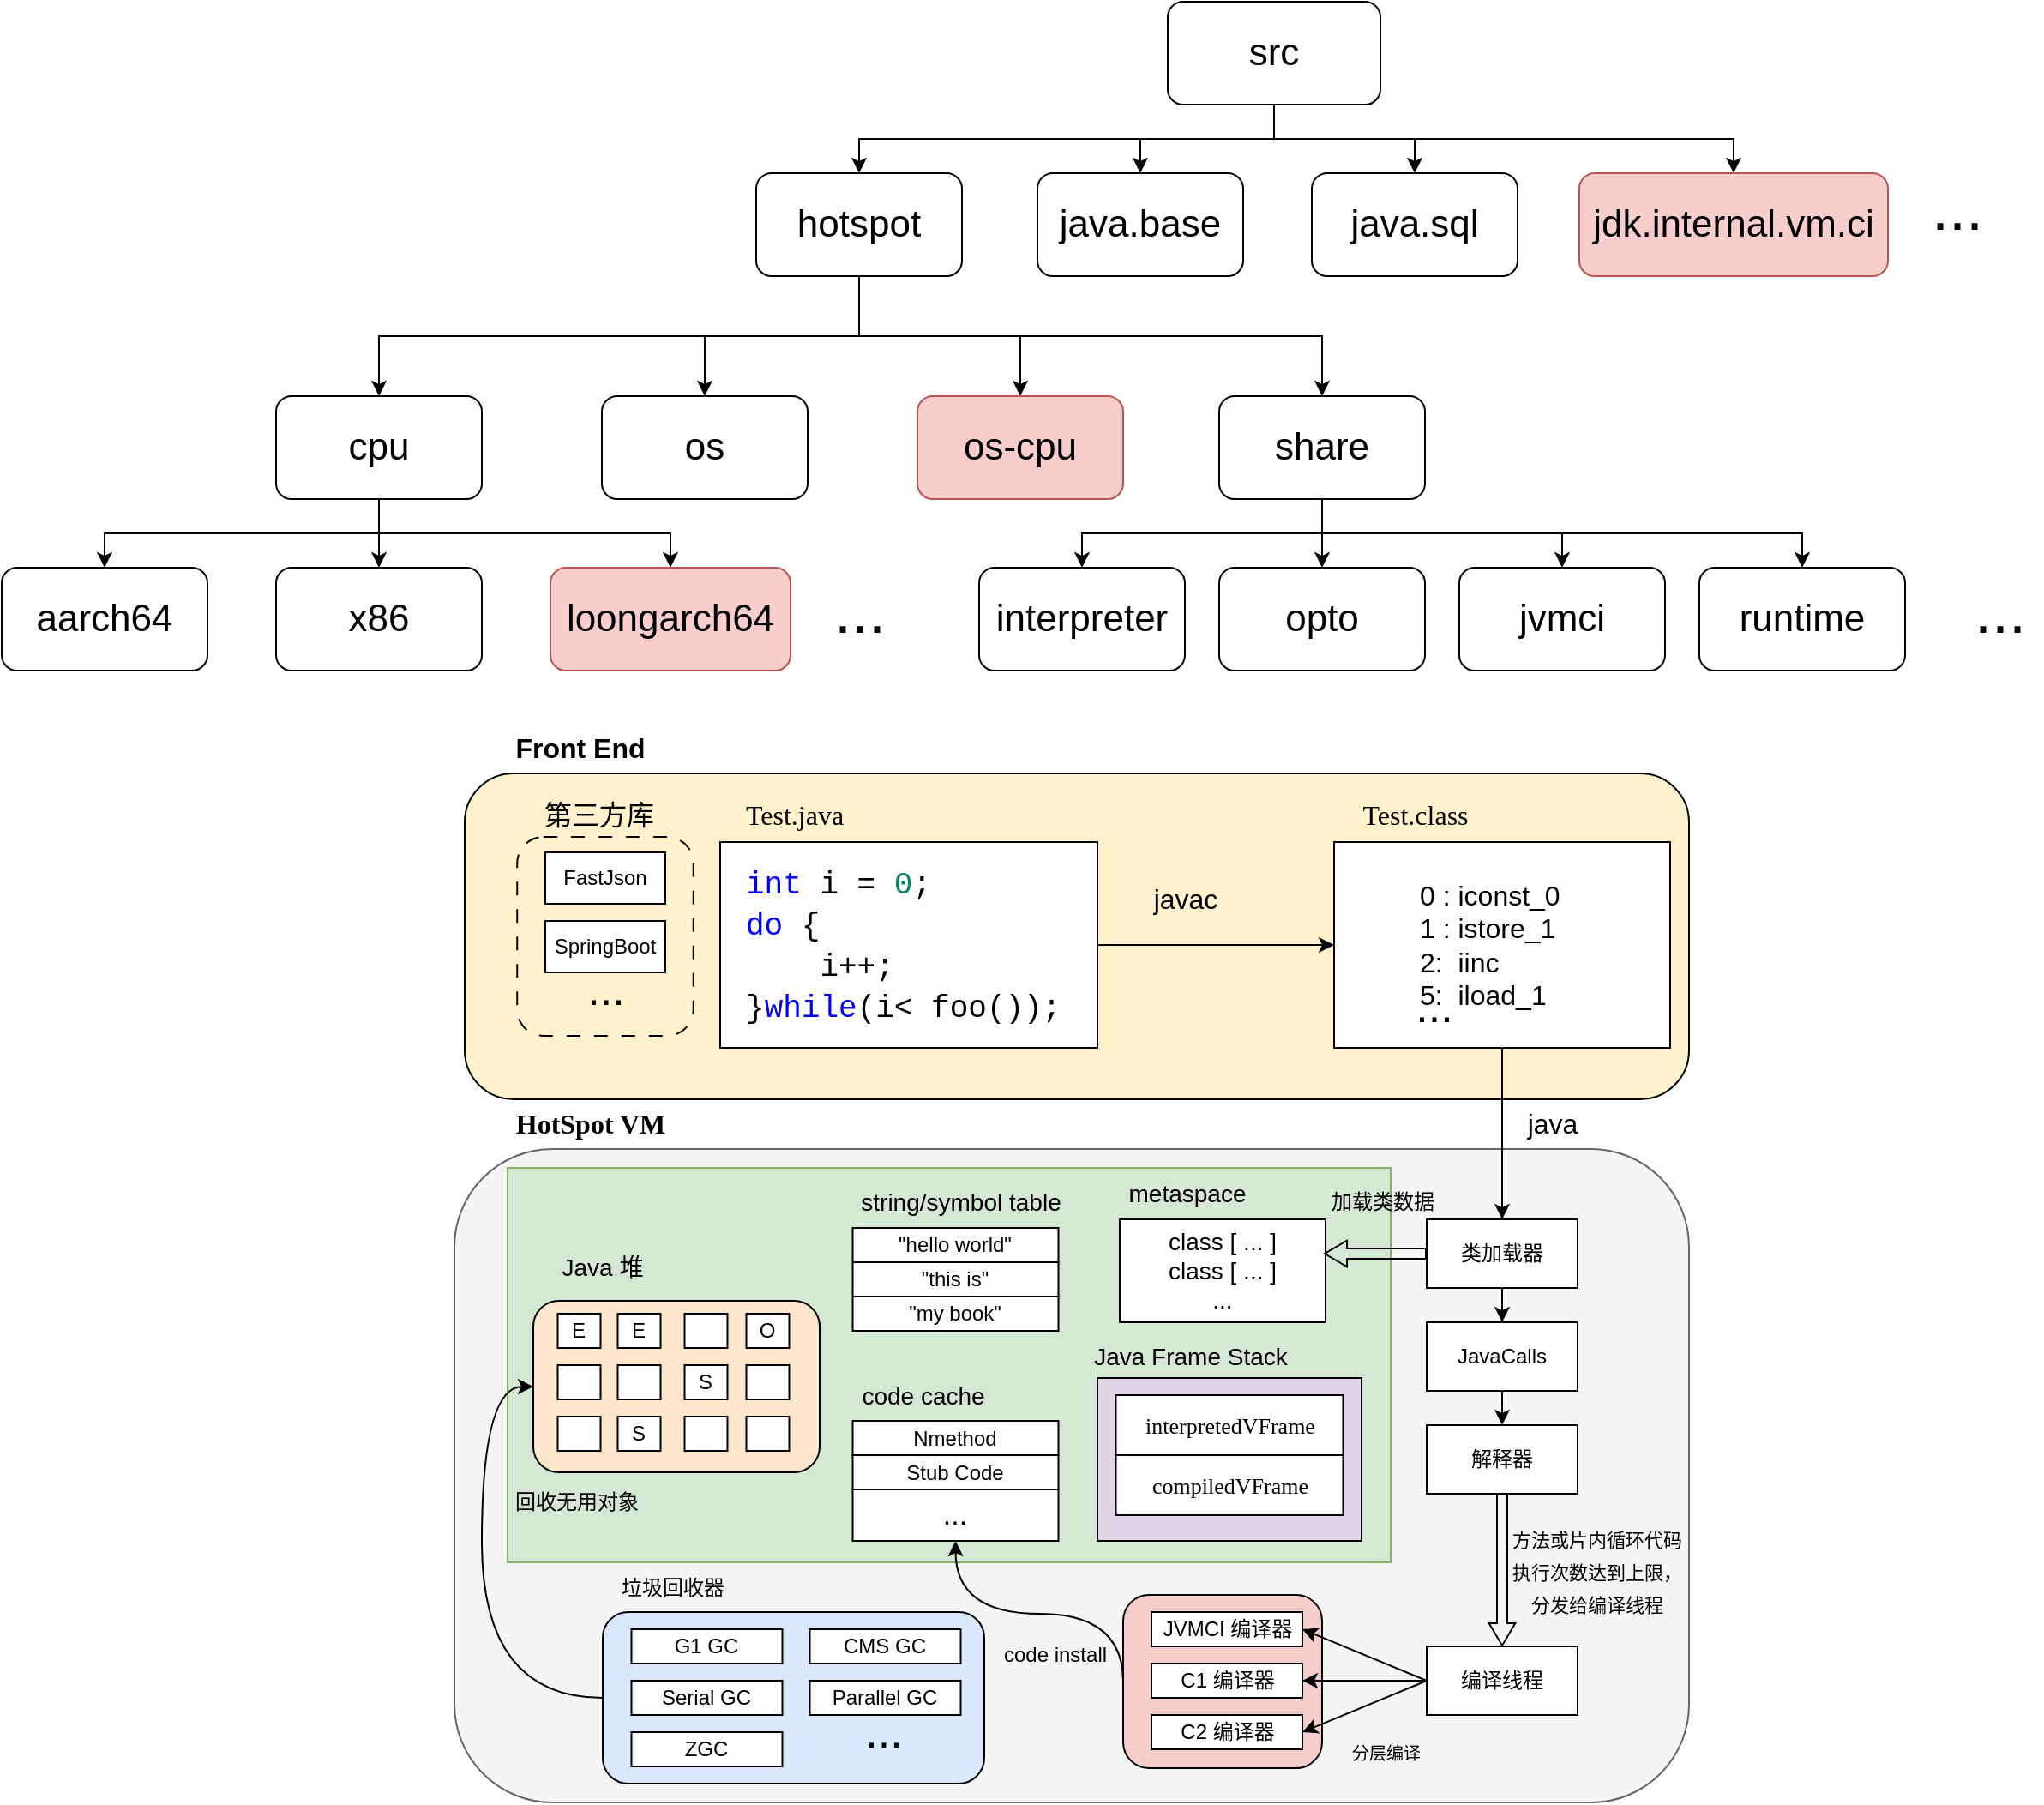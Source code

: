 <mxfile version="26.2.5">
  <diagram name="Page-1" id="syeT5-5dFwp5H6gLEFHU">
    <mxGraphModel dx="2322" dy="800" grid="1" gridSize="10" guides="1" tooltips="1" connect="1" arrows="1" fold="1" page="1" pageScale="1" pageWidth="827" pageHeight="1169" math="0" shadow="0">
      <root>
        <mxCell id="0" />
        <mxCell id="1" parent="0" />
        <mxCell id="dGU2JM1U2xvoP2tc2JVG-95" value="" style="rounded=1;whiteSpace=wrap;html=1;fillColor=#fff2cc;strokeColor=default;" parent="1" vertex="1">
          <mxGeometry x="60" y="550" width="714" height="190" as="geometry" />
        </mxCell>
        <mxCell id="dGU2JM1U2xvoP2tc2JVG-61" value="" style="rounded=1;whiteSpace=wrap;html=1;fillColor=#f5f5f5;fontColor=#333333;strokeColor=#666666;" parent="1" vertex="1">
          <mxGeometry x="54" y="769" width="720" height="381" as="geometry" />
        </mxCell>
        <mxCell id="dGU2JM1U2xvoP2tc2JVG-94" value="" style="rounded=0;whiteSpace=wrap;html=1;fillColor=#d5e8d4;strokeColor=#82b366;" parent="1" vertex="1">
          <mxGeometry x="85" y="780" width="515" height="230" as="geometry" />
        </mxCell>
        <mxCell id="dGU2JM1U2xvoP2tc2JVG-85" style="edgeStyle=orthogonalEdgeStyle;rounded=0;orthogonalLoop=1;jettySize=auto;html=1;exitX=0;exitY=0.5;exitDx=0;exitDy=0;entryX=0.5;entryY=1;entryDx=0;entryDy=0;curved=1;" parent="1" source="dGU2JM1U2xvoP2tc2JVG-84" target="dGU2JM1U2xvoP2tc2JVG-47" edge="1">
          <mxGeometry relative="1" as="geometry">
            <Array as="points">
              <mxPoint x="444" y="1040" />
              <mxPoint x="346" y="1040" />
            </Array>
          </mxGeometry>
        </mxCell>
        <mxCell id="dGU2JM1U2xvoP2tc2JVG-84" value="" style="rounded=1;whiteSpace=wrap;html=1;fillColor=#f8cecc;strokeColor=default;" parent="1" vertex="1">
          <mxGeometry x="444" y="1029" width="116" height="101" as="geometry" />
        </mxCell>
        <mxCell id="dGU2JM1U2xvoP2tc2JVG-80" value="" style="rounded=1;whiteSpace=wrap;html=1;fillColor=#ffe6cc;strokeColor=default;" parent="1" vertex="1">
          <mxGeometry x="100" y="857.5" width="167" height="100" as="geometry" />
        </mxCell>
        <mxCell id="dGU2JM1U2xvoP2tc2JVG-77" value="" style="rounded=1;whiteSpace=wrap;html=1;fillColor=#dae8fc;strokeColor=default;" parent="1" vertex="1">
          <mxGeometry x="140.5" y="1039" width="222.5" height="100" as="geometry" />
        </mxCell>
        <mxCell id="dGU2JM1U2xvoP2tc2JVG-53" value="" style="rounded=0;whiteSpace=wrap;html=1;fillColor=#e1d5e7;strokeColor=default;" parent="1" vertex="1">
          <mxGeometry x="429" y="902.5" width="154" height="95" as="geometry" />
        </mxCell>
        <mxCell id="0ipLXNka5gpPY9lueDXf-29" style="edgeStyle=orthogonalEdgeStyle;rounded=0;orthogonalLoop=1;jettySize=auto;html=1;exitX=0.5;exitY=1;exitDx=0;exitDy=0;fontSize=22;" parent="1" source="0ipLXNka5gpPY9lueDXf-1" target="0ipLXNka5gpPY9lueDXf-3" edge="1">
          <mxGeometry relative="1" as="geometry" />
        </mxCell>
        <mxCell id="0ipLXNka5gpPY9lueDXf-30" style="edgeStyle=orthogonalEdgeStyle;rounded=0;orthogonalLoop=1;jettySize=auto;html=1;exitX=0.5;exitY=1;exitDx=0;exitDy=0;entryX=0.5;entryY=0;entryDx=0;entryDy=0;fontSize=22;" parent="1" source="0ipLXNka5gpPY9lueDXf-1" target="0ipLXNka5gpPY9lueDXf-5" edge="1">
          <mxGeometry relative="1" as="geometry" />
        </mxCell>
        <mxCell id="0ipLXNka5gpPY9lueDXf-31" style="edgeStyle=orthogonalEdgeStyle;rounded=0;orthogonalLoop=1;jettySize=auto;html=1;exitX=0.5;exitY=1;exitDx=0;exitDy=0;fontSize=22;" parent="1" source="0ipLXNka5gpPY9lueDXf-1" target="0ipLXNka5gpPY9lueDXf-4" edge="1">
          <mxGeometry relative="1" as="geometry" />
        </mxCell>
        <mxCell id="0ipLXNka5gpPY9lueDXf-32" style="edgeStyle=orthogonalEdgeStyle;rounded=0;orthogonalLoop=1;jettySize=auto;html=1;exitX=0.5;exitY=1;exitDx=0;exitDy=0;entryX=0.5;entryY=0;entryDx=0;entryDy=0;fontSize=22;" parent="1" source="0ipLXNka5gpPY9lueDXf-1" target="0ipLXNka5gpPY9lueDXf-2" edge="1">
          <mxGeometry relative="1" as="geometry" />
        </mxCell>
        <mxCell id="0ipLXNka5gpPY9lueDXf-1" value="&lt;font&gt;src&lt;/font&gt;" style="rounded=1;whiteSpace=wrap;html=1;fontSize=22;" parent="1" vertex="1">
          <mxGeometry x="470" y="100" width="124" height="60" as="geometry" />
        </mxCell>
        <mxCell id="0ipLXNka5gpPY9lueDXf-18" style="edgeStyle=orthogonalEdgeStyle;rounded=0;orthogonalLoop=1;jettySize=auto;html=1;exitX=0.5;exitY=1;exitDx=0;exitDy=0;fontSize=22;" parent="1" source="0ipLXNka5gpPY9lueDXf-2" target="0ipLXNka5gpPY9lueDXf-6" edge="1">
          <mxGeometry relative="1" as="geometry" />
        </mxCell>
        <mxCell id="0ipLXNka5gpPY9lueDXf-19" style="edgeStyle=orthogonalEdgeStyle;rounded=0;orthogonalLoop=1;jettySize=auto;html=1;exitX=0.5;exitY=1;exitDx=0;exitDy=0;entryX=0.5;entryY=0;entryDx=0;entryDy=0;fontSize=22;" parent="1" source="0ipLXNka5gpPY9lueDXf-2" target="0ipLXNka5gpPY9lueDXf-7" edge="1">
          <mxGeometry relative="1" as="geometry" />
        </mxCell>
        <mxCell id="0ipLXNka5gpPY9lueDXf-20" style="edgeStyle=orthogonalEdgeStyle;rounded=0;orthogonalLoop=1;jettySize=auto;html=1;exitX=0.5;exitY=1;exitDx=0;exitDy=0;fontSize=22;" parent="1" source="0ipLXNka5gpPY9lueDXf-2" target="0ipLXNka5gpPY9lueDXf-8" edge="1">
          <mxGeometry relative="1" as="geometry" />
        </mxCell>
        <mxCell id="0ipLXNka5gpPY9lueDXf-21" style="edgeStyle=orthogonalEdgeStyle;rounded=0;orthogonalLoop=1;jettySize=auto;html=1;exitX=0.5;exitY=1;exitDx=0;exitDy=0;fontSize=22;" parent="1" source="0ipLXNka5gpPY9lueDXf-2" target="0ipLXNka5gpPY9lueDXf-12" edge="1">
          <mxGeometry relative="1" as="geometry" />
        </mxCell>
        <mxCell id="0ipLXNka5gpPY9lueDXf-2" value="&lt;span&gt;hotspot&lt;/span&gt;" style="rounded=1;whiteSpace=wrap;html=1;fontSize=22;" parent="1" vertex="1">
          <mxGeometry x="230" y="200" width="120" height="60" as="geometry" />
        </mxCell>
        <mxCell id="0ipLXNka5gpPY9lueDXf-3" value="&lt;span&gt;java.base&lt;/span&gt;" style="rounded=1;whiteSpace=wrap;html=1;fontSize=22;" parent="1" vertex="1">
          <mxGeometry x="394" y="200" width="120" height="60" as="geometry" />
        </mxCell>
        <mxCell id="0ipLXNka5gpPY9lueDXf-4" value="&lt;span&gt;jdk.internal.vm.ci&lt;/span&gt;" style="rounded=1;whiteSpace=wrap;html=1;fillColor=#f8cecc;strokeColor=#b85450;fontSize=22;" parent="1" vertex="1">
          <mxGeometry x="710" y="200" width="180" height="60" as="geometry" />
        </mxCell>
        <mxCell id="0ipLXNka5gpPY9lueDXf-5" value="&lt;span&gt;java.sql&lt;/span&gt;" style="rounded=1;whiteSpace=wrap;html=1;fontSize=22;" parent="1" vertex="1">
          <mxGeometry x="554" y="200" width="120" height="60" as="geometry" />
        </mxCell>
        <mxCell id="0ipLXNka5gpPY9lueDXf-22" style="edgeStyle=orthogonalEdgeStyle;rounded=0;orthogonalLoop=1;jettySize=auto;html=1;exitX=0.5;exitY=1;exitDx=0;exitDy=0;entryX=0.5;entryY=0;entryDx=0;entryDy=0;fontSize=22;" parent="1" source="0ipLXNka5gpPY9lueDXf-6" target="0ipLXNka5gpPY9lueDXf-9" edge="1">
          <mxGeometry relative="1" as="geometry" />
        </mxCell>
        <mxCell id="0ipLXNka5gpPY9lueDXf-23" style="edgeStyle=orthogonalEdgeStyle;rounded=0;orthogonalLoop=1;jettySize=auto;html=1;exitX=0.5;exitY=1;exitDx=0;exitDy=0;entryX=0.5;entryY=0;entryDx=0;entryDy=0;fontSize=22;" parent="1" source="0ipLXNka5gpPY9lueDXf-6" target="0ipLXNka5gpPY9lueDXf-10" edge="1">
          <mxGeometry relative="1" as="geometry" />
        </mxCell>
        <mxCell id="0ipLXNka5gpPY9lueDXf-24" style="edgeStyle=orthogonalEdgeStyle;rounded=0;orthogonalLoop=1;jettySize=auto;html=1;exitX=0.5;exitY=1;exitDx=0;exitDy=0;fontSize=22;" parent="1" source="0ipLXNka5gpPY9lueDXf-6" target="0ipLXNka5gpPY9lueDXf-11" edge="1">
          <mxGeometry relative="1" as="geometry" />
        </mxCell>
        <mxCell id="0ipLXNka5gpPY9lueDXf-6" value="&lt;span&gt;cpu&lt;/span&gt;" style="rounded=1;whiteSpace=wrap;html=1;fontSize=22;" parent="1" vertex="1">
          <mxGeometry x="-50" y="330" width="120" height="60" as="geometry" />
        </mxCell>
        <mxCell id="0ipLXNka5gpPY9lueDXf-7" value="&lt;span&gt;os&lt;/span&gt;" style="rounded=1;whiteSpace=wrap;html=1;fontSize=22;" parent="1" vertex="1">
          <mxGeometry x="140" y="330" width="120" height="60" as="geometry" />
        </mxCell>
        <mxCell id="0ipLXNka5gpPY9lueDXf-8" value="&lt;span&gt;os-cpu&lt;/span&gt;" style="rounded=1;whiteSpace=wrap;html=1;fillColor=#f8cecc;strokeColor=#b85450;fontSize=22;" parent="1" vertex="1">
          <mxGeometry x="324" y="330" width="120" height="60" as="geometry" />
        </mxCell>
        <mxCell id="0ipLXNka5gpPY9lueDXf-9" value="&lt;span&gt;aarch64&lt;/span&gt;" style="rounded=1;whiteSpace=wrap;html=1;fontSize=22;" parent="1" vertex="1">
          <mxGeometry x="-210" y="430" width="120" height="60" as="geometry" />
        </mxCell>
        <mxCell id="0ipLXNka5gpPY9lueDXf-10" value="&lt;span&gt;x86&lt;/span&gt;" style="rounded=1;whiteSpace=wrap;html=1;fontSize=22;" parent="1" vertex="1">
          <mxGeometry x="-50" y="430" width="120" height="60" as="geometry" />
        </mxCell>
        <mxCell id="0ipLXNka5gpPY9lueDXf-11" value="&lt;span&gt;loongarch64&lt;/span&gt;" style="rounded=1;whiteSpace=wrap;html=1;fillColor=#f8cecc;strokeColor=#b85450;fontSize=22;" parent="1" vertex="1">
          <mxGeometry x="110" y="430" width="140" height="60" as="geometry" />
        </mxCell>
        <mxCell id="0ipLXNka5gpPY9lueDXf-25" style="edgeStyle=orthogonalEdgeStyle;rounded=0;orthogonalLoop=1;jettySize=auto;html=1;exitX=0.5;exitY=1;exitDx=0;exitDy=0;entryX=0.5;entryY=0;entryDx=0;entryDy=0;fontSize=22;" parent="1" source="0ipLXNka5gpPY9lueDXf-12" target="0ipLXNka5gpPY9lueDXf-13" edge="1">
          <mxGeometry relative="1" as="geometry" />
        </mxCell>
        <mxCell id="0ipLXNka5gpPY9lueDXf-26" style="edgeStyle=orthogonalEdgeStyle;rounded=0;orthogonalLoop=1;jettySize=auto;html=1;exitX=0.5;exitY=1;exitDx=0;exitDy=0;entryX=0.5;entryY=0;entryDx=0;entryDy=0;fontSize=22;" parent="1" source="0ipLXNka5gpPY9lueDXf-12" target="0ipLXNka5gpPY9lueDXf-14" edge="1">
          <mxGeometry relative="1" as="geometry" />
        </mxCell>
        <mxCell id="0ipLXNka5gpPY9lueDXf-27" style="edgeStyle=orthogonalEdgeStyle;rounded=0;orthogonalLoop=1;jettySize=auto;html=1;exitX=0.5;exitY=1;exitDx=0;exitDy=0;entryX=0.5;entryY=0;entryDx=0;entryDy=0;fontSize=22;" parent="1" source="0ipLXNka5gpPY9lueDXf-12" target="0ipLXNka5gpPY9lueDXf-15" edge="1">
          <mxGeometry relative="1" as="geometry" />
        </mxCell>
        <mxCell id="0ipLXNka5gpPY9lueDXf-28" style="edgeStyle=orthogonalEdgeStyle;rounded=0;orthogonalLoop=1;jettySize=auto;html=1;exitX=0.5;exitY=1;exitDx=0;exitDy=0;entryX=0.5;entryY=0;entryDx=0;entryDy=0;fontSize=22;" parent="1" source="0ipLXNka5gpPY9lueDXf-12" target="0ipLXNka5gpPY9lueDXf-16" edge="1">
          <mxGeometry relative="1" as="geometry" />
        </mxCell>
        <mxCell id="0ipLXNka5gpPY9lueDXf-12" value="&lt;span&gt;share&lt;/span&gt;" style="rounded=1;whiteSpace=wrap;html=1;fontSize=22;" parent="1" vertex="1">
          <mxGeometry x="500" y="330" width="120" height="60" as="geometry" />
        </mxCell>
        <mxCell id="0ipLXNka5gpPY9lueDXf-13" value="&lt;span&gt;interpreter&lt;/span&gt;" style="rounded=1;whiteSpace=wrap;html=1;fontSize=22;" parent="1" vertex="1">
          <mxGeometry x="360" y="430" width="120" height="60" as="geometry" />
        </mxCell>
        <mxCell id="0ipLXNka5gpPY9lueDXf-14" value="&lt;span&gt;opto&lt;/span&gt;" style="rounded=1;whiteSpace=wrap;html=1;fontSize=22;" parent="1" vertex="1">
          <mxGeometry x="500" y="430" width="120" height="60" as="geometry" />
        </mxCell>
        <mxCell id="0ipLXNka5gpPY9lueDXf-15" value="&lt;span&gt;jvmci&lt;/span&gt;" style="rounded=1;whiteSpace=wrap;html=1;fontSize=22;" parent="1" vertex="1">
          <mxGeometry x="640" y="430" width="120" height="60" as="geometry" />
        </mxCell>
        <mxCell id="0ipLXNka5gpPY9lueDXf-16" value="&lt;span&gt;runtime&lt;/span&gt;" style="rounded=1;whiteSpace=wrap;html=1;fontSize=22;" parent="1" vertex="1">
          <mxGeometry x="780" y="430" width="120" height="60" as="geometry" />
        </mxCell>
        <mxCell id="0ipLXNka5gpPY9lueDXf-33" value="&lt;font&gt;...&lt;/font&gt;" style="text;html=1;align=center;verticalAlign=middle;resizable=0;points=[];autosize=1;strokeColor=none;fillColor=none;fontSize=36;" parent="1" vertex="1">
          <mxGeometry x="265" y="425" width="50" height="60" as="geometry" />
        </mxCell>
        <mxCell id="0ipLXNka5gpPY9lueDXf-34" value="&lt;font&gt;...&lt;/font&gt;" style="text;html=1;align=center;verticalAlign=middle;resizable=0;points=[];autosize=1;strokeColor=none;fillColor=none;fontSize=36;" parent="1" vertex="1">
          <mxGeometry x="930" y="425" width="50" height="60" as="geometry" />
        </mxCell>
        <mxCell id="0ipLXNka5gpPY9lueDXf-35" value="&lt;font&gt;...&lt;/font&gt;" style="text;html=1;align=center;verticalAlign=middle;resizable=0;points=[];autosize=1;strokeColor=none;fillColor=none;fontSize=36;" parent="1" vertex="1">
          <mxGeometry x="905" y="190" width="50" height="60" as="geometry" />
        </mxCell>
        <mxCell id="dGU2JM1U2xvoP2tc2JVG-10" style="edgeStyle=orthogonalEdgeStyle;rounded=0;orthogonalLoop=1;jettySize=auto;html=1;exitX=1;exitY=0.5;exitDx=0;exitDy=0;entryX=0;entryY=0.5;entryDx=0;entryDy=0;" parent="1" source="dGU2JM1U2xvoP2tc2JVG-1" target="dGU2JM1U2xvoP2tc2JVG-7" edge="1">
          <mxGeometry relative="1" as="geometry" />
        </mxCell>
        <mxCell id="dGU2JM1U2xvoP2tc2JVG-1" value="&lt;div style=&quot;background-color: rgb(255, 255, 255); font-family: Consolas, &amp;quot;Courier New&amp;quot;, monospace; font-size: 18px; line-height: 24px; white-space: pre;&quot;&gt;&lt;div&gt;&lt;span style=&quot;color: #0000ff;&quot;&gt;int&lt;/span&gt; i = &lt;span style=&quot;color: #098658;&quot;&gt;0&lt;/span&gt;;&lt;/div&gt;&lt;div&gt;&lt;span style=&quot;color: #0000ff;&quot;&gt;do&lt;/span&gt; {&lt;/div&gt;&lt;div&gt;&amp;nbsp; &amp;nbsp; i++;&lt;/div&gt;&lt;div&gt;}&lt;span style=&quot;color: #0000ff;&quot;&gt;while&lt;/span&gt;(i&amp;lt; foo());&lt;/div&gt;&lt;/div&gt;" style="rounded=0;whiteSpace=wrap;html=1;align=left;spacing=15;" parent="1" vertex="1">
          <mxGeometry x="209" y="590" width="220" height="120" as="geometry" />
        </mxCell>
        <mxCell id="dGU2JM1U2xvoP2tc2JVG-2" value="&lt;font style=&quot;font-size: 16px;&quot;&gt;Test.java&lt;/font&gt;" style="text;html=1;align=center;verticalAlign=middle;resizable=0;points=[];autosize=1;strokeColor=none;fillColor=none;fontFamily=Verdana;fontSize=17;" parent="1" vertex="1">
          <mxGeometry x="201.75" y="560" width="100" height="30" as="geometry" />
        </mxCell>
        <mxCell id="dGU2JM1U2xvoP2tc2JVG-3" value="FastJson" style="whiteSpace=wrap;html=1;" parent="1" vertex="1">
          <mxGeometry x="107" y="596" width="70" height="30" as="geometry" />
        </mxCell>
        <mxCell id="dGU2JM1U2xvoP2tc2JVG-4" value="SpringBoot" style="whiteSpace=wrap;html=1;" parent="1" vertex="1">
          <mxGeometry x="107" y="636" width="70" height="30" as="geometry" />
        </mxCell>
        <mxCell id="dGU2JM1U2xvoP2tc2JVG-5" value="&lt;font&gt;...&lt;/font&gt;" style="text;html=1;align=center;verticalAlign=middle;resizable=0;points=[];autosize=1;strokeColor=none;fillColor=none;fontSize=26;" parent="1" vertex="1">
          <mxGeometry x="117" y="656" width="50" height="40" as="geometry" />
        </mxCell>
        <mxCell id="dGU2JM1U2xvoP2tc2JVG-57" style="edgeStyle=orthogonalEdgeStyle;rounded=0;orthogonalLoop=1;jettySize=auto;html=1;exitX=0.5;exitY=1;exitDx=0;exitDy=0;entryX=0.5;entryY=0;entryDx=0;entryDy=0;" parent="1" source="dGU2JM1U2xvoP2tc2JVG-7" target="dGU2JM1U2xvoP2tc2JVG-12" edge="1">
          <mxGeometry relative="1" as="geometry" />
        </mxCell>
        <mxCell id="dGU2JM1U2xvoP2tc2JVG-7" value="&lt;font style=&quot;font-size: 16px;&quot;&gt;0 : iconst_0&lt;/font&gt;&lt;div&gt;&lt;font style=&quot;font-size: 16px;&quot;&gt;1 : istore_1&lt;/font&gt;&lt;/div&gt;&lt;div&gt;&lt;font style=&quot;font-size: 16px;&quot;&gt;2:&amp;nbsp; iinc&lt;/font&gt;&lt;/div&gt;&lt;div&gt;&lt;font style=&quot;font-size: 16px;&quot;&gt;5:&amp;nbsp; iload_1&lt;/font&gt;&lt;/div&gt;" style="rounded=0;whiteSpace=wrap;html=1;align=left;spacingTop=0;spacing=5;spacingLeft=45;" parent="1" vertex="1">
          <mxGeometry x="567" y="590" width="196" height="120" as="geometry" />
        </mxCell>
        <mxCell id="dGU2JM1U2xvoP2tc2JVG-8" value="&lt;font style=&quot;font-size: 16px;&quot;&gt;Test.class&lt;/font&gt;" style="text;html=1;align=center;verticalAlign=middle;resizable=0;points=[];autosize=1;strokeColor=none;fillColor=none;fontFamily=Verdana;fontSize=17;" parent="1" vertex="1">
          <mxGeometry x="564" y="560" width="100" height="30" as="geometry" />
        </mxCell>
        <mxCell id="dGU2JM1U2xvoP2tc2JVG-9" value="&lt;font&gt;...&lt;/font&gt;" style="text;html=1;align=center;verticalAlign=middle;resizable=0;points=[];autosize=1;strokeColor=none;fillColor=none;fontSize=26;" parent="1" vertex="1">
          <mxGeometry x="600" y="666" width="50" height="40" as="geometry" />
        </mxCell>
        <mxCell id="dGU2JM1U2xvoP2tc2JVG-11" value="javac" style="text;html=1;align=center;verticalAlign=middle;resizable=0;points=[];autosize=1;strokeColor=none;fillColor=none;fontSize=16;" parent="1" vertex="1">
          <mxGeometry x="449.5" y="608" width="60" height="30" as="geometry" />
        </mxCell>
        <mxCell id="dGU2JM1U2xvoP2tc2JVG-59" style="edgeStyle=orthogonalEdgeStyle;rounded=0;orthogonalLoop=1;jettySize=auto;html=1;exitX=0.5;exitY=1;exitDx=0;exitDy=0;entryX=0.5;entryY=0;entryDx=0;entryDy=0;" parent="1" source="dGU2JM1U2xvoP2tc2JVG-12" target="dGU2JM1U2xvoP2tc2JVG-13" edge="1">
          <mxGeometry relative="1" as="geometry" />
        </mxCell>
        <mxCell id="dGU2JM1U2xvoP2tc2JVG-12" value="类加载器" style="rounded=0;whiteSpace=wrap;html=1;" parent="1" vertex="1">
          <mxGeometry x="621" y="810" width="88" height="40" as="geometry" />
        </mxCell>
        <mxCell id="dGU2JM1U2xvoP2tc2JVG-63" style="edgeStyle=orthogonalEdgeStyle;rounded=0;orthogonalLoop=1;jettySize=auto;html=1;exitX=0.5;exitY=1;exitDx=0;exitDy=0;entryX=0.5;entryY=0;entryDx=0;entryDy=0;" parent="1" source="dGU2JM1U2xvoP2tc2JVG-13" target="dGU2JM1U2xvoP2tc2JVG-14" edge="1">
          <mxGeometry relative="1" as="geometry" />
        </mxCell>
        <mxCell id="dGU2JM1U2xvoP2tc2JVG-13" value="JavaCalls" style="rounded=0;whiteSpace=wrap;html=1;" parent="1" vertex="1">
          <mxGeometry x="621" y="870" width="88" height="40" as="geometry" />
        </mxCell>
        <mxCell id="dGU2JM1U2xvoP2tc2JVG-14" value="解释器" style="rounded=0;whiteSpace=wrap;html=1;" parent="1" vertex="1">
          <mxGeometry x="621" y="930" width="88" height="40" as="geometry" />
        </mxCell>
        <mxCell id="dGU2JM1U2xvoP2tc2JVG-70" style="rounded=0;orthogonalLoop=1;jettySize=auto;html=1;exitX=0;exitY=0.5;exitDx=0;exitDy=0;entryX=1;entryY=0.5;entryDx=0;entryDy=0;" parent="1" source="dGU2JM1U2xvoP2tc2JVG-15" target="dGU2JM1U2xvoP2tc2JVG-16" edge="1">
          <mxGeometry relative="1" as="geometry" />
        </mxCell>
        <mxCell id="dGU2JM1U2xvoP2tc2JVG-71" style="edgeStyle=orthogonalEdgeStyle;rounded=0;orthogonalLoop=1;jettySize=auto;html=1;exitX=0;exitY=0.5;exitDx=0;exitDy=0;entryX=1;entryY=0.5;entryDx=0;entryDy=0;" parent="1" source="dGU2JM1U2xvoP2tc2JVG-15" target="dGU2JM1U2xvoP2tc2JVG-17" edge="1">
          <mxGeometry relative="1" as="geometry" />
        </mxCell>
        <mxCell id="dGU2JM1U2xvoP2tc2JVG-72" style="rounded=0;orthogonalLoop=1;jettySize=auto;html=1;exitX=0;exitY=0.5;exitDx=0;exitDy=0;entryX=1;entryY=0.5;entryDx=0;entryDy=0;" parent="1" source="dGU2JM1U2xvoP2tc2JVG-15" target="dGU2JM1U2xvoP2tc2JVG-18" edge="1">
          <mxGeometry relative="1" as="geometry" />
        </mxCell>
        <mxCell id="dGU2JM1U2xvoP2tc2JVG-15" value="编译线程" style="rounded=0;whiteSpace=wrap;html=1;" parent="1" vertex="1">
          <mxGeometry x="621" y="1059" width="88" height="40" as="geometry" />
        </mxCell>
        <mxCell id="dGU2JM1U2xvoP2tc2JVG-16" value="JVMCI 编译器" style="rounded=0;whiteSpace=wrap;html=1;" parent="1" vertex="1">
          <mxGeometry x="460.5" y="1039" width="88" height="20" as="geometry" />
        </mxCell>
        <mxCell id="dGU2JM1U2xvoP2tc2JVG-17" value="C1 编译器" style="rounded=0;whiteSpace=wrap;html=1;" parent="1" vertex="1">
          <mxGeometry x="460.5" y="1069" width="88" height="20" as="geometry" />
        </mxCell>
        <mxCell id="dGU2JM1U2xvoP2tc2JVG-18" value="C2 编译器" style="rounded=0;whiteSpace=wrap;html=1;" parent="1" vertex="1">
          <mxGeometry x="460.5" y="1099" width="88" height="20" as="geometry" />
        </mxCell>
        <mxCell id="dGU2JM1U2xvoP2tc2JVG-19" value="G1 GC" style="rounded=0;whiteSpace=wrap;html=1;" parent="1" vertex="1">
          <mxGeometry x="157.25" y="1049" width="88" height="20" as="geometry" />
        </mxCell>
        <mxCell id="dGU2JM1U2xvoP2tc2JVG-20" value="Serial GC" style="rounded=0;whiteSpace=wrap;html=1;" parent="1" vertex="1">
          <mxGeometry x="157.25" y="1079" width="88" height="20" as="geometry" />
        </mxCell>
        <mxCell id="dGU2JM1U2xvoP2tc2JVG-21" value="ZGC" style="rounded=0;whiteSpace=wrap;html=1;" parent="1" vertex="1">
          <mxGeometry x="157.25" y="1109" width="88" height="20" as="geometry" />
        </mxCell>
        <mxCell id="dGU2JM1U2xvoP2tc2JVG-22" value="CMS GC" style="rounded=0;whiteSpace=wrap;html=1;" parent="1" vertex="1">
          <mxGeometry x="261.25" y="1049" width="88" height="20" as="geometry" />
        </mxCell>
        <mxCell id="dGU2JM1U2xvoP2tc2JVG-23" value="&lt;font&gt;...&lt;/font&gt;" style="text;html=1;align=center;verticalAlign=middle;resizable=0;points=[];autosize=1;strokeColor=none;fillColor=none;fontSize=26;" parent="1" vertex="1">
          <mxGeometry x="279.25" y="1089" width="50" height="40" as="geometry" />
        </mxCell>
        <mxCell id="dGU2JM1U2xvoP2tc2JVG-24" value="Parallel GC" style="rounded=0;whiteSpace=wrap;html=1;" parent="1" vertex="1">
          <mxGeometry x="261.25" y="1079" width="88" height="20" as="geometry" />
        </mxCell>
        <mxCell id="dGU2JM1U2xvoP2tc2JVG-25" value="&lt;font style=&quot;font-size: 14px;&quot;&gt;class [ ... ]&lt;/font&gt;&lt;div&gt;&lt;font style=&quot;font-size: 14px;&quot;&gt;class [ ... ]&lt;/font&gt;&lt;/div&gt;&lt;div&gt;&lt;font style=&quot;font-size: 14px;&quot;&gt;...&lt;/font&gt;&lt;/div&gt;" style="rounded=0;whiteSpace=wrap;html=1;" parent="1" vertex="1">
          <mxGeometry x="442" y="810" width="120" height="60" as="geometry" />
        </mxCell>
        <mxCell id="dGU2JM1U2xvoP2tc2JVG-26" value="E" style="rounded=0;whiteSpace=wrap;html=1;" parent="1" vertex="1">
          <mxGeometry x="114.25" y="865" width="25" height="20" as="geometry" />
        </mxCell>
        <mxCell id="dGU2JM1U2xvoP2tc2JVG-27" value="E" style="rounded=0;whiteSpace=wrap;html=1;" parent="1" vertex="1">
          <mxGeometry x="149.25" y="865" width="25" height="20" as="geometry" />
        </mxCell>
        <mxCell id="dGU2JM1U2xvoP2tc2JVG-28" value="" style="rounded=0;whiteSpace=wrap;html=1;" parent="1" vertex="1">
          <mxGeometry x="188.25" y="865" width="25" height="20" as="geometry" />
        </mxCell>
        <mxCell id="dGU2JM1U2xvoP2tc2JVG-29" value="O" style="rounded=0;whiteSpace=wrap;html=1;" parent="1" vertex="1">
          <mxGeometry x="224.25" y="865" width="25" height="20" as="geometry" />
        </mxCell>
        <mxCell id="dGU2JM1U2xvoP2tc2JVG-30" value="" style="rounded=0;whiteSpace=wrap;html=1;" parent="1" vertex="1">
          <mxGeometry x="114.25" y="895" width="25" height="20" as="geometry" />
        </mxCell>
        <mxCell id="dGU2JM1U2xvoP2tc2JVG-31" value="" style="rounded=0;whiteSpace=wrap;html=1;" parent="1" vertex="1">
          <mxGeometry x="149.25" y="895" width="25" height="20" as="geometry" />
        </mxCell>
        <mxCell id="dGU2JM1U2xvoP2tc2JVG-32" value="S" style="rounded=0;whiteSpace=wrap;html=1;" parent="1" vertex="1">
          <mxGeometry x="188.25" y="895" width="25" height="20" as="geometry" />
        </mxCell>
        <mxCell id="dGU2JM1U2xvoP2tc2JVG-33" value="" style="rounded=0;whiteSpace=wrap;html=1;" parent="1" vertex="1">
          <mxGeometry x="224.25" y="895" width="25" height="20" as="geometry" />
        </mxCell>
        <mxCell id="dGU2JM1U2xvoP2tc2JVG-35" value="" style="rounded=0;whiteSpace=wrap;html=1;" parent="1" vertex="1">
          <mxGeometry x="114.25" y="925" width="25" height="20" as="geometry" />
        </mxCell>
        <mxCell id="dGU2JM1U2xvoP2tc2JVG-36" value="S" style="rounded=0;whiteSpace=wrap;html=1;" parent="1" vertex="1">
          <mxGeometry x="149.25" y="925" width="25" height="20" as="geometry" />
        </mxCell>
        <mxCell id="dGU2JM1U2xvoP2tc2JVG-37" value="" style="rounded=0;whiteSpace=wrap;html=1;" parent="1" vertex="1">
          <mxGeometry x="188.25" y="925" width="25" height="20" as="geometry" />
        </mxCell>
        <mxCell id="dGU2JM1U2xvoP2tc2JVG-38" value="" style="rounded=0;whiteSpace=wrap;html=1;" parent="1" vertex="1">
          <mxGeometry x="224.25" y="925" width="25" height="20" as="geometry" />
        </mxCell>
        <mxCell id="dGU2JM1U2xvoP2tc2JVG-39" value="&quot;hello world&quot;" style="rounded=0;whiteSpace=wrap;html=1;" parent="1" vertex="1">
          <mxGeometry x="286.25" y="815" width="120" height="20" as="geometry" />
        </mxCell>
        <mxCell id="dGU2JM1U2xvoP2tc2JVG-40" value="&quot;this is&quot;" style="rounded=0;whiteSpace=wrap;html=1;" parent="1" vertex="1">
          <mxGeometry x="286.25" y="835" width="120" height="20" as="geometry" />
        </mxCell>
        <mxCell id="dGU2JM1U2xvoP2tc2JVG-41" value="&quot;my book&quot;" style="rounded=0;whiteSpace=wrap;html=1;" parent="1" vertex="1">
          <mxGeometry x="286.25" y="855" width="120" height="20" as="geometry" />
        </mxCell>
        <mxCell id="dGU2JM1U2xvoP2tc2JVG-42" value="&lt;font style=&quot;font-size: 14px;&quot;&gt;string/symbol table&lt;/font&gt;" style="text;html=1;align=center;verticalAlign=middle;resizable=0;points=[];autosize=1;strokeColor=none;fillColor=none;" parent="1" vertex="1">
          <mxGeometry x="279.25" y="785" width="140" height="30" as="geometry" />
        </mxCell>
        <mxCell id="dGU2JM1U2xvoP2tc2JVG-43" value="&lt;font style=&quot;font-size: 14px;&quot;&gt;metaspace&lt;/font&gt;" style="text;html=1;align=center;verticalAlign=middle;resizable=0;points=[];autosize=1;strokeColor=none;fillColor=none;" parent="1" vertex="1">
          <mxGeometry x="436" y="780" width="90" height="30" as="geometry" />
        </mxCell>
        <mxCell id="dGU2JM1U2xvoP2tc2JVG-44" value="&lt;font style=&quot;font-size: 14px;&quot;&gt;Java 堆&lt;/font&gt;" style="text;html=1;align=center;verticalAlign=middle;resizable=0;points=[];autosize=1;strokeColor=none;fillColor=none;" parent="1" vertex="1">
          <mxGeometry x="105" y="822.5" width="70" height="30" as="geometry" />
        </mxCell>
        <mxCell id="dGU2JM1U2xvoP2tc2JVG-45" value="Nmethod" style="rounded=0;whiteSpace=wrap;html=1;" parent="1" vertex="1">
          <mxGeometry x="286.25" y="927.5" width="120" height="20" as="geometry" />
        </mxCell>
        <mxCell id="dGU2JM1U2xvoP2tc2JVG-46" value="Stub Code" style="rounded=0;whiteSpace=wrap;html=1;" parent="1" vertex="1">
          <mxGeometry x="286.25" y="947.5" width="120" height="20" as="geometry" />
        </mxCell>
        <mxCell id="dGU2JM1U2xvoP2tc2JVG-47" value="&lt;font style=&quot;font-size: 17px;&quot;&gt;...&lt;/font&gt;" style="rounded=0;whiteSpace=wrap;html=1;" parent="1" vertex="1">
          <mxGeometry x="286.25" y="967.5" width="120" height="30" as="geometry" />
        </mxCell>
        <mxCell id="dGU2JM1U2xvoP2tc2JVG-49" value="&lt;font style=&quot;font-size: 14px;&quot;&gt;code cache&lt;/font&gt;" style="text;html=1;align=center;verticalAlign=middle;resizable=0;points=[];autosize=1;strokeColor=none;fillColor=none;" parent="1" vertex="1">
          <mxGeometry x="276.75" y="897.5" width="100" height="30" as="geometry" />
        </mxCell>
        <mxCell id="dGU2JM1U2xvoP2tc2JVG-50" value="&lt;div&gt;&lt;span style=&quot;font-family: 微软雅黑;&quot;&gt;&lt;font style=&quot;font-size: 13px;&quot;&gt;interpretedVFrame&lt;/font&gt;&lt;/span&gt;&lt;/div&gt;" style="rounded=0;whiteSpace=wrap;html=1;" parent="1" vertex="1">
          <mxGeometry x="439.75" y="912.5" width="132.5" height="35" as="geometry" />
        </mxCell>
        <mxCell id="dGU2JM1U2xvoP2tc2JVG-52" value="&lt;div&gt;&lt;span style=&quot;font-family: 微软雅黑;&quot;&gt;&lt;font style=&quot;font-size: 13px;&quot;&gt;compiledVFrame&lt;/font&gt;&lt;/span&gt;&lt;/div&gt;" style="rounded=0;whiteSpace=wrap;html=1;" parent="1" vertex="1">
          <mxGeometry x="439.75" y="947.5" width="132.5" height="35" as="geometry" />
        </mxCell>
        <mxCell id="dGU2JM1U2xvoP2tc2JVG-55" value="&lt;font style=&quot;font-size: 14px;&quot;&gt;Java Frame Stack&lt;/font&gt;" style="text;html=1;align=center;verticalAlign=middle;resizable=0;points=[];autosize=1;strokeColor=none;fillColor=none;" parent="1" vertex="1">
          <mxGeometry x="412.5" y="875" width="140" height="30" as="geometry" />
        </mxCell>
        <mxCell id="dGU2JM1U2xvoP2tc2JVG-60" value="java" style="text;html=1;align=center;verticalAlign=middle;resizable=0;points=[];autosize=1;strokeColor=none;fillColor=none;fontSize=16;" parent="1" vertex="1">
          <mxGeometry x="669" y="739" width="50" height="30" as="geometry" />
        </mxCell>
        <mxCell id="dGU2JM1U2xvoP2tc2JVG-62" value="&lt;b&gt;&lt;font style=&quot;font-size: 16px;&quot;&gt;HotSpot VM&lt;/font&gt;&lt;/b&gt;" style="text;html=1;align=center;verticalAlign=middle;resizable=0;points=[];autosize=1;strokeColor=none;fillColor=none;fontFamily=Verdana;fontSize=17;" parent="1" vertex="1">
          <mxGeometry x="67.75" y="740" width="130" height="30" as="geometry" />
        </mxCell>
        <mxCell id="dGU2JM1U2xvoP2tc2JVG-67" value="&lt;font style=&quot;font-size: 11px;&quot;&gt;方法或片内循环代码&lt;/font&gt;&lt;div&gt;&lt;font style=&quot;font-size: 11px;&quot;&gt;&lt;font style=&quot;&quot;&gt;执行次数&lt;/font&gt;&lt;span style=&quot;background-color: transparent; color: light-dark(rgb(0, 0, 0), rgb(255, 255, 255));&quot;&gt;达到上限，&lt;/span&gt;&lt;/font&gt;&lt;/div&gt;&lt;div&gt;&lt;span style=&quot;background-color: transparent; color: light-dark(rgb(0, 0, 0), rgb(255, 255, 255));&quot;&gt;&lt;font style=&quot;font-size: 11px;&quot;&gt;分发给编译线程&lt;/font&gt;&lt;/span&gt;&lt;/div&gt;" style="text;html=1;align=center;verticalAlign=middle;resizable=0;points=[];autosize=1;strokeColor=none;fillColor=none;fontSize=16;" parent="1" vertex="1">
          <mxGeometry x="660" y="979" width="120" height="70" as="geometry" />
        </mxCell>
        <mxCell id="dGU2JM1U2xvoP2tc2JVG-74" value="&lt;font size=&quot;1&quot;&gt;分层编译&lt;/font&gt;" style="text;html=1;align=center;verticalAlign=middle;resizable=0;points=[];autosize=1;strokeColor=none;fillColor=none;fontSize=16;" parent="1" vertex="1">
          <mxGeometry x="562" y="1104" width="70" height="30" as="geometry" />
        </mxCell>
        <mxCell id="dGU2JM1U2xvoP2tc2JVG-75" value="" style="rounded=1;whiteSpace=wrap;html=1;fillColor=none;dashed=1;dashPattern=8 8;" parent="1" vertex="1">
          <mxGeometry x="90.62" y="587" width="102.75" height="116" as="geometry" />
        </mxCell>
        <mxCell id="dGU2JM1U2xvoP2tc2JVG-76" value="&lt;font style=&quot;font-size: 16px;&quot;&gt;第三方库&lt;/font&gt;" style="text;html=1;align=center;verticalAlign=middle;resizable=0;points=[];autosize=1;strokeColor=none;fillColor=none;fontFamily=Verdana;fontSize=17;" parent="1" vertex="1">
          <mxGeometry x="93.38" y="560" width="90" height="30" as="geometry" />
        </mxCell>
        <mxCell id="dGU2JM1U2xvoP2tc2JVG-78" value="垃圾回收器" style="text;html=1;align=center;verticalAlign=middle;resizable=0;points=[];autosize=1;strokeColor=none;fillColor=none;" parent="1" vertex="1">
          <mxGeometry x="140.5" y="1010" width="80" height="30" as="geometry" />
        </mxCell>
        <mxCell id="dGU2JM1U2xvoP2tc2JVG-81" style="edgeStyle=orthogonalEdgeStyle;rounded=0;orthogonalLoop=1;jettySize=auto;html=1;exitX=0;exitY=0.5;exitDx=0;exitDy=0;entryX=0;entryY=0.5;entryDx=0;entryDy=0;curved=1;" parent="1" source="dGU2JM1U2xvoP2tc2JVG-77" target="dGU2JM1U2xvoP2tc2JVG-80" edge="1">
          <mxGeometry relative="1" as="geometry">
            <Array as="points">
              <mxPoint x="70" y="1089" />
              <mxPoint x="70" y="908" />
            </Array>
          </mxGeometry>
        </mxCell>
        <mxCell id="dGU2JM1U2xvoP2tc2JVG-82" value="回收无用对象" style="text;html=1;align=center;verticalAlign=middle;resizable=0;points=[];autosize=1;strokeColor=none;fillColor=none;" parent="1" vertex="1">
          <mxGeometry x="75" y="960" width="100" height="30" as="geometry" />
        </mxCell>
        <mxCell id="dGU2JM1U2xvoP2tc2JVG-86" value="code install" style="text;html=1;align=center;verticalAlign=middle;resizable=0;points=[];autosize=1;strokeColor=none;fillColor=none;" parent="1" vertex="1">
          <mxGeometry x="364" y="1049" width="80" height="30" as="geometry" />
        </mxCell>
        <mxCell id="dGU2JM1U2xvoP2tc2JVG-89" value="" style="shape=flexArrow;endArrow=classic;html=1;rounded=0;exitX=0;exitY=0.5;exitDx=0;exitDy=0;fontSize=3;strokeWidth=1;width=6;endSize=4;startSize=4;endWidth=8.333;" parent="1" source="dGU2JM1U2xvoP2tc2JVG-12" edge="1">
          <mxGeometry width="50" height="50" relative="1" as="geometry">
            <mxPoint x="763" y="845.5" as="sourcePoint" />
            <mxPoint x="561" y="830" as="targetPoint" />
          </mxGeometry>
        </mxCell>
        <mxCell id="dGU2JM1U2xvoP2tc2JVG-92" value="" style="shape=flexArrow;endArrow=classic;html=1;rounded=0;exitX=0.5;exitY=1;exitDx=0;exitDy=0;fontSize=3;strokeWidth=1;width=6;endSize=4;startSize=4;endWidth=8.333;entryX=0.5;entryY=0;entryDx=0;entryDy=0;" parent="1" source="dGU2JM1U2xvoP2tc2JVG-14" target="dGU2JM1U2xvoP2tc2JVG-15" edge="1">
          <mxGeometry width="50" height="50" relative="1" as="geometry">
            <mxPoint x="800" y="929.58" as="sourcePoint" />
            <mxPoint x="740" y="929.58" as="targetPoint" />
          </mxGeometry>
        </mxCell>
        <mxCell id="dGU2JM1U2xvoP2tc2JVG-93" value="&lt;font&gt;加载类数据&lt;/font&gt;" style="text;html=1;align=center;verticalAlign=middle;resizable=0;points=[];autosize=1;strokeColor=none;fillColor=none;" parent="1" vertex="1">
          <mxGeometry x="555" y="785" width="80" height="30" as="geometry" />
        </mxCell>
        <mxCell id="dGU2JM1U2xvoP2tc2JVG-96" value="&lt;font style=&quot;font-size: 16px;&quot;&gt;&lt;b style=&quot;&quot;&gt;Front End&lt;/b&gt;&lt;/font&gt;" style="text;html=1;align=center;verticalAlign=middle;resizable=0;points=[];autosize=1;strokeColor=none;fillColor=none;" parent="1" vertex="1">
          <mxGeometry x="77" y="520" width="100" height="30" as="geometry" />
        </mxCell>
      </root>
    </mxGraphModel>
  </diagram>
</mxfile>
